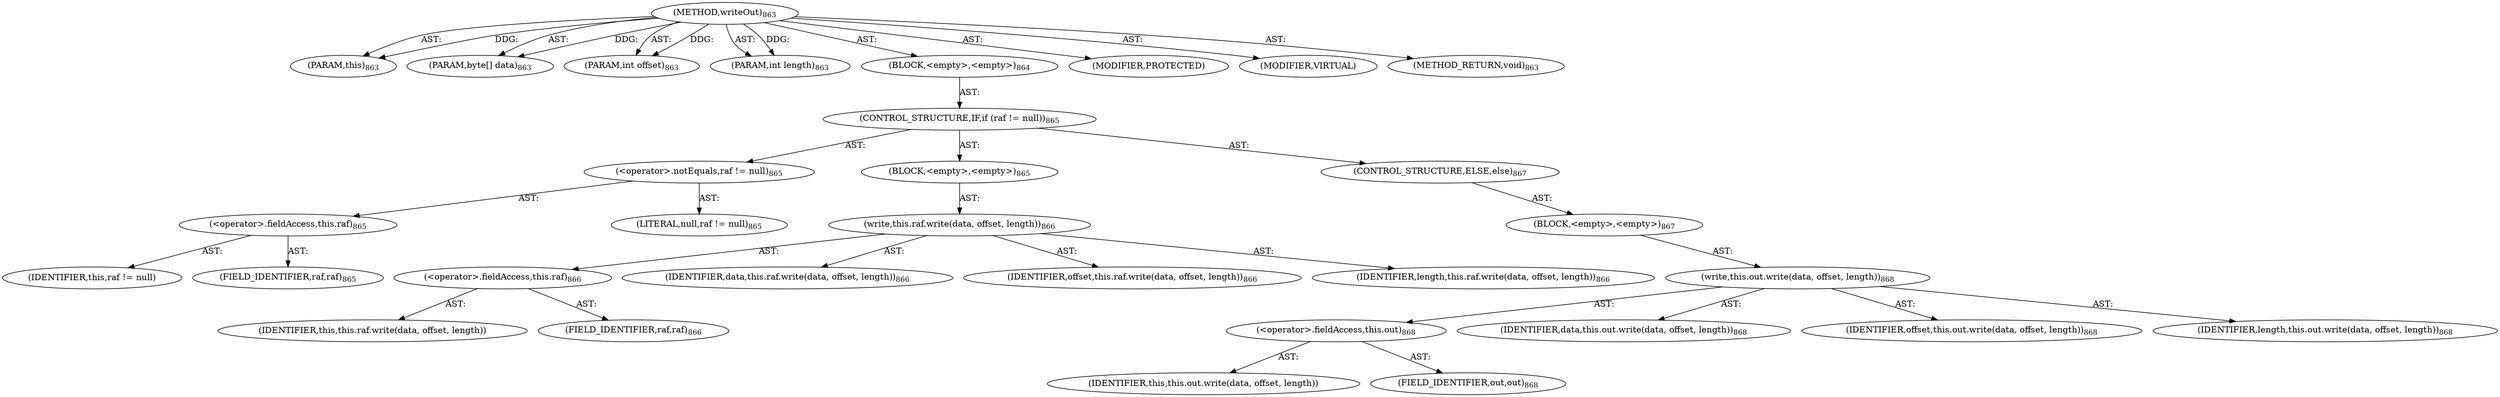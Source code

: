 digraph "writeOut" {  
"111669149719" [label = <(METHOD,writeOut)<SUB>863</SUB>> ]
"115964117031" [label = <(PARAM,this)<SUB>863</SUB>> ]
"115964117032" [label = <(PARAM,byte[] data)<SUB>863</SUB>> ]
"115964117033" [label = <(PARAM,int offset)<SUB>863</SUB>> ]
"115964117034" [label = <(PARAM,int length)<SUB>863</SUB>> ]
"25769803881" [label = <(BLOCK,&lt;empty&gt;,&lt;empty&gt;)<SUB>864</SUB>> ]
"47244640299" [label = <(CONTROL_STRUCTURE,IF,if (raf != null))<SUB>865</SUB>> ]
"30064771872" [label = <(&lt;operator&gt;.notEquals,raf != null)<SUB>865</SUB>> ]
"30064771873" [label = <(&lt;operator&gt;.fieldAccess,this.raf)<SUB>865</SUB>> ]
"68719477248" [label = <(IDENTIFIER,this,raf != null)> ]
"55834575081" [label = <(FIELD_IDENTIFIER,raf,raf)<SUB>865</SUB>> ]
"90194313337" [label = <(LITERAL,null,raf != null)<SUB>865</SUB>> ]
"25769803882" [label = <(BLOCK,&lt;empty&gt;,&lt;empty&gt;)<SUB>865</SUB>> ]
"30064771874" [label = <(write,this.raf.write(data, offset, length))<SUB>866</SUB>> ]
"30064771875" [label = <(&lt;operator&gt;.fieldAccess,this.raf)<SUB>866</SUB>> ]
"68719477249" [label = <(IDENTIFIER,this,this.raf.write(data, offset, length))> ]
"55834575082" [label = <(FIELD_IDENTIFIER,raf,raf)<SUB>866</SUB>> ]
"68719477250" [label = <(IDENTIFIER,data,this.raf.write(data, offset, length))<SUB>866</SUB>> ]
"68719477251" [label = <(IDENTIFIER,offset,this.raf.write(data, offset, length))<SUB>866</SUB>> ]
"68719477252" [label = <(IDENTIFIER,length,this.raf.write(data, offset, length))<SUB>866</SUB>> ]
"47244640300" [label = <(CONTROL_STRUCTURE,ELSE,else)<SUB>867</SUB>> ]
"25769803883" [label = <(BLOCK,&lt;empty&gt;,&lt;empty&gt;)<SUB>867</SUB>> ]
"30064771876" [label = <(write,this.out.write(data, offset, length))<SUB>868</SUB>> ]
"30064771877" [label = <(&lt;operator&gt;.fieldAccess,this.out)<SUB>868</SUB>> ]
"68719477253" [label = <(IDENTIFIER,this,this.out.write(data, offset, length))> ]
"55834575083" [label = <(FIELD_IDENTIFIER,out,out)<SUB>868</SUB>> ]
"68719477254" [label = <(IDENTIFIER,data,this.out.write(data, offset, length))<SUB>868</SUB>> ]
"68719477255" [label = <(IDENTIFIER,offset,this.out.write(data, offset, length))<SUB>868</SUB>> ]
"68719477256" [label = <(IDENTIFIER,length,this.out.write(data, offset, length))<SUB>868</SUB>> ]
"133143986257" [label = <(MODIFIER,PROTECTED)> ]
"133143986258" [label = <(MODIFIER,VIRTUAL)> ]
"128849018903" [label = <(METHOD_RETURN,void)<SUB>863</SUB>> ]
  "111669149719" -> "115964117031"  [ label = "AST: "] 
  "111669149719" -> "115964117032"  [ label = "AST: "] 
  "111669149719" -> "115964117033"  [ label = "AST: "] 
  "111669149719" -> "115964117034"  [ label = "AST: "] 
  "111669149719" -> "25769803881"  [ label = "AST: "] 
  "111669149719" -> "133143986257"  [ label = "AST: "] 
  "111669149719" -> "133143986258"  [ label = "AST: "] 
  "111669149719" -> "128849018903"  [ label = "AST: "] 
  "25769803881" -> "47244640299"  [ label = "AST: "] 
  "47244640299" -> "30064771872"  [ label = "AST: "] 
  "47244640299" -> "25769803882"  [ label = "AST: "] 
  "47244640299" -> "47244640300"  [ label = "AST: "] 
  "30064771872" -> "30064771873"  [ label = "AST: "] 
  "30064771872" -> "90194313337"  [ label = "AST: "] 
  "30064771873" -> "68719477248"  [ label = "AST: "] 
  "30064771873" -> "55834575081"  [ label = "AST: "] 
  "25769803882" -> "30064771874"  [ label = "AST: "] 
  "30064771874" -> "30064771875"  [ label = "AST: "] 
  "30064771874" -> "68719477250"  [ label = "AST: "] 
  "30064771874" -> "68719477251"  [ label = "AST: "] 
  "30064771874" -> "68719477252"  [ label = "AST: "] 
  "30064771875" -> "68719477249"  [ label = "AST: "] 
  "30064771875" -> "55834575082"  [ label = "AST: "] 
  "47244640300" -> "25769803883"  [ label = "AST: "] 
  "25769803883" -> "30064771876"  [ label = "AST: "] 
  "30064771876" -> "30064771877"  [ label = "AST: "] 
  "30064771876" -> "68719477254"  [ label = "AST: "] 
  "30064771876" -> "68719477255"  [ label = "AST: "] 
  "30064771876" -> "68719477256"  [ label = "AST: "] 
  "30064771877" -> "68719477253"  [ label = "AST: "] 
  "30064771877" -> "55834575083"  [ label = "AST: "] 
  "111669149719" -> "115964117031"  [ label = "DDG: "] 
  "111669149719" -> "115964117032"  [ label = "DDG: "] 
  "111669149719" -> "115964117033"  [ label = "DDG: "] 
  "111669149719" -> "115964117034"  [ label = "DDG: "] 
}
